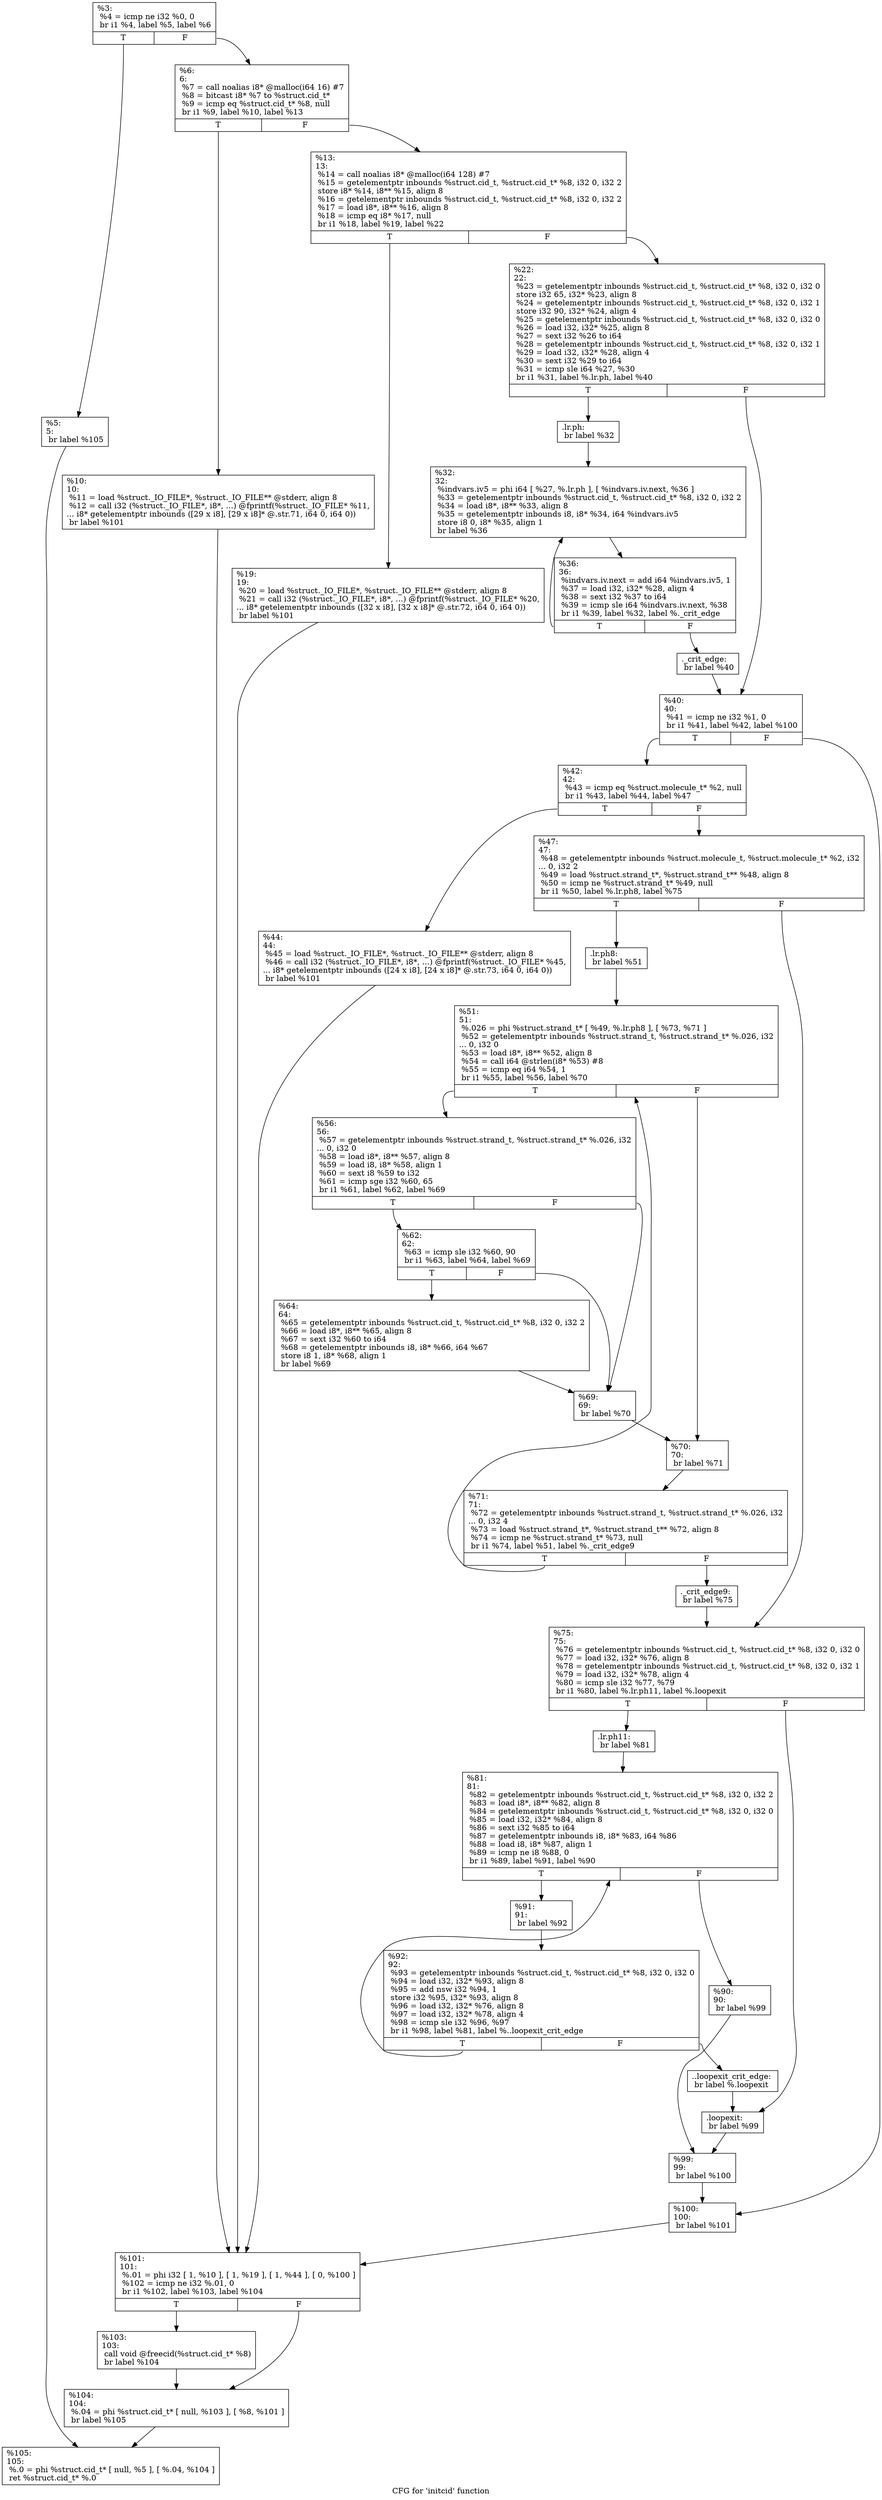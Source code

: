digraph "CFG for 'initcid' function" {
	label="CFG for 'initcid' function";

	Node0x1517a40 [shape=record,label="{%3:\l  %4 = icmp ne i32 %0, 0\l  br i1 %4, label %5, label %6\l|{<s0>T|<s1>F}}"];
	Node0x1517a40:s0 -> Node0x1517b50;
	Node0x1517a40:s1 -> Node0x1517ba0;
	Node0x1517b50 [shape=record,label="{%5:\l5:                                                \l  br label %105\l}"];
	Node0x1517b50 -> Node0x1517bf0;
	Node0x1517ba0 [shape=record,label="{%6:\l6:                                                \l  %7 = call noalias i8* @malloc(i64 16) #7\l  %8 = bitcast i8* %7 to %struct.cid_t*\l  %9 = icmp eq %struct.cid_t* %8, null\l  br i1 %9, label %10, label %13\l|{<s0>T|<s1>F}}"];
	Node0x1517ba0:s0 -> Node0x1517b00;
	Node0x1517ba0:s1 -> Node0x1517e10;
	Node0x1517b00 [shape=record,label="{%10:\l10:                                               \l  %11 = load %struct._IO_FILE*, %struct._IO_FILE** @stderr, align 8\l  %12 = call i32 (%struct._IO_FILE*, i8*, ...) @fprintf(%struct._IO_FILE* %11,\l... i8* getelementptr inbounds ([29 x i8], [29 x i8]* @.str.71, i64 0, i64 0))\l  br label %101\l}"];
	Node0x1517b00 -> Node0x1518080;
	Node0x1517e10 [shape=record,label="{%13:\l13:                                               \l  %14 = call noalias i8* @malloc(i64 128) #7\l  %15 = getelementptr inbounds %struct.cid_t, %struct.cid_t* %8, i32 0, i32 2\l  store i8* %14, i8** %15, align 8\l  %16 = getelementptr inbounds %struct.cid_t, %struct.cid_t* %8, i32 0, i32 2\l  %17 = load i8*, i8** %16, align 8\l  %18 = icmp eq i8* %17, null\l  br i1 %18, label %19, label %22\l|{<s0>T|<s1>F}}"];
	Node0x1517e10:s0 -> Node0x1518490;
	Node0x1517e10:s1 -> Node0x15184e0;
	Node0x1518490 [shape=record,label="{%19:\l19:                                               \l  %20 = load %struct._IO_FILE*, %struct._IO_FILE** @stderr, align 8\l  %21 = call i32 (%struct._IO_FILE*, i8*, ...) @fprintf(%struct._IO_FILE* %20,\l... i8* getelementptr inbounds ([32 x i8], [32 x i8]* @.str.72, i64 0, i64 0))\l  br label %101\l}"];
	Node0x1518490 -> Node0x1518080;
	Node0x15184e0 [shape=record,label="{%22:\l22:                                               \l  %23 = getelementptr inbounds %struct.cid_t, %struct.cid_t* %8, i32 0, i32 0\l  store i32 65, i32* %23, align 8\l  %24 = getelementptr inbounds %struct.cid_t, %struct.cid_t* %8, i32 0, i32 1\l  store i32 90, i32* %24, align 4\l  %25 = getelementptr inbounds %struct.cid_t, %struct.cid_t* %8, i32 0, i32 0\l  %26 = load i32, i32* %25, align 8\l  %27 = sext i32 %26 to i64\l  %28 = getelementptr inbounds %struct.cid_t, %struct.cid_t* %8, i32 0, i32 1\l  %29 = load i32, i32* %28, align 4\l  %30 = sext i32 %29 to i64\l  %31 = icmp sle i64 %27, %30\l  br i1 %31, label %.lr.ph, label %40\l|{<s0>T|<s1>F}}"];
	Node0x15184e0:s0 -> Node0x1518cd0;
	Node0x15184e0:s1 -> Node0x1518e60;
	Node0x1518cd0 [shape=record,label="{.lr.ph:                                           \l  br label %32\l}"];
	Node0x1518cd0 -> Node0x1518f40;
	Node0x1518f40 [shape=record,label="{%32:\l32:                                               \l  %indvars.iv5 = phi i64 [ %27, %.lr.ph ], [ %indvars.iv.next, %36 ]\l  %33 = getelementptr inbounds %struct.cid_t, %struct.cid_t* %8, i32 0, i32 2\l  %34 = load i8*, i8** %33, align 8\l  %35 = getelementptr inbounds i8, i8* %34, i64 %indvars.iv5\l  store i8 0, i8* %35, align 1\l  br label %36\l}"];
	Node0x1518f40 -> Node0x1518ff0;
	Node0x1518ff0 [shape=record,label="{%36:\l36:                                               \l  %indvars.iv.next = add i64 %indvars.iv5, 1\l  %37 = load i32, i32* %28, align 4\l  %38 = sext i32 %37 to i64\l  %39 = icmp sle i64 %indvars.iv.next, %38\l  br i1 %39, label %32, label %._crit_edge\l|{<s0>T|<s1>F}}"];
	Node0x1518ff0:s0 -> Node0x1518f40;
	Node0x1518ff0:s1 -> Node0x15194b0;
	Node0x15194b0 [shape=record,label="{._crit_edge:                                      \l  br label %40\l}"];
	Node0x15194b0 -> Node0x1518e60;
	Node0x1518e60 [shape=record,label="{%40:\l40:                                               \l  %41 = icmp ne i32 %1, 0\l  br i1 %41, label %42, label %100\l|{<s0>T|<s1>F}}"];
	Node0x1518e60:s0 -> Node0x1519660;
	Node0x1518e60:s1 -> Node0x15196b0;
	Node0x1519660 [shape=record,label="{%42:\l42:                                               \l  %43 = icmp eq %struct.molecule_t* %2, null\l  br i1 %43, label %44, label %47\l|{<s0>T|<s1>F}}"];
	Node0x1519660:s0 -> Node0x1519800;
	Node0x1519660:s1 -> Node0x1519850;
	Node0x1519800 [shape=record,label="{%44:\l44:                                               \l  %45 = load %struct._IO_FILE*, %struct._IO_FILE** @stderr, align 8\l  %46 = call i32 (%struct._IO_FILE*, i8*, ...) @fprintf(%struct._IO_FILE* %45,\l... i8* getelementptr inbounds ([24 x i8], [24 x i8]* @.str.73, i64 0, i64 0))\l  br label %101\l}"];
	Node0x1519800 -> Node0x1518080;
	Node0x1519850 [shape=record,label="{%47:\l47:                                               \l  %48 = getelementptr inbounds %struct.molecule_t, %struct.molecule_t* %2, i32\l... 0, i32 2\l  %49 = load %struct.strand_t*, %struct.strand_t** %48, align 8\l  %50 = icmp ne %struct.strand_t* %49, null\l  br i1 %50, label %.lr.ph8, label %75\l|{<s0>T|<s1>F}}"];
	Node0x1519850:s0 -> Node0x151a4e0;
	Node0x1519850:s1 -> Node0x151a590;
	Node0x151a4e0 [shape=record,label="{.lr.ph8:                                          \l  br label %51\l}"];
	Node0x151a4e0 -> Node0x151a670;
	Node0x151a670 [shape=record,label="{%51:\l51:                                               \l  %.026 = phi %struct.strand_t* [ %49, %.lr.ph8 ], [ %73, %71 ]\l  %52 = getelementptr inbounds %struct.strand_t, %struct.strand_t* %.026, i32\l... 0, i32 0\l  %53 = load i8*, i8** %52, align 8\l  %54 = call i64 @strlen(i8* %53) #8\l  %55 = icmp eq i64 %54, 1\l  br i1 %55, label %56, label %70\l|{<s0>T|<s1>F}}"];
	Node0x151a670:s0 -> Node0x151aa80;
	Node0x151a670:s1 -> Node0x151aad0;
	Node0x151aa80 [shape=record,label="{%56:\l56:                                               \l  %57 = getelementptr inbounds %struct.strand_t, %struct.strand_t* %.026, i32\l... 0, i32 0\l  %58 = load i8*, i8** %57, align 8\l  %59 = load i8, i8* %58, align 1\l  %60 = sext i8 %59 to i32\l  %61 = icmp sge i32 %60, 65\l  br i1 %61, label %62, label %69\l|{<s0>T|<s1>F}}"];
	Node0x151aa80:s0 -> Node0x151ade0;
	Node0x151aa80:s1 -> Node0x151ae30;
	Node0x151ade0 [shape=record,label="{%62:\l62:                                               \l  %63 = icmp sle i32 %60, 90\l  br i1 %63, label %64, label %69\l|{<s0>T|<s1>F}}"];
	Node0x151ade0:s0 -> Node0x151afc0;
	Node0x151ade0:s1 -> Node0x151ae30;
	Node0x151afc0 [shape=record,label="{%64:\l64:                                               \l  %65 = getelementptr inbounds %struct.cid_t, %struct.cid_t* %8, i32 0, i32 2\l  %66 = load i8*, i8** %65, align 8\l  %67 = sext i32 %60 to i64\l  %68 = getelementptr inbounds i8, i8* %66, i64 %67\l  store i8 1, i8* %68, align 1\l  br label %69\l}"];
	Node0x151afc0 -> Node0x151ae30;
	Node0x151ae30 [shape=record,label="{%69:\l69:                                               \l  br label %70\l}"];
	Node0x151ae30 -> Node0x151aad0;
	Node0x151aad0 [shape=record,label="{%70:\l70:                                               \l  br label %71\l}"];
	Node0x151aad0 -> Node0x151a6f0;
	Node0x151a6f0 [shape=record,label="{%71:\l71:                                               \l  %72 = getelementptr inbounds %struct.strand_t, %struct.strand_t* %.026, i32\l... 0, i32 4\l  %73 = load %struct.strand_t*, %struct.strand_t** %72, align 8\l  %74 = icmp ne %struct.strand_t* %73, null\l  br i1 %74, label %51, label %._crit_edge9\l|{<s0>T|<s1>F}}"];
	Node0x151a6f0:s0 -> Node0x151a670;
	Node0x151a6f0:s1 -> Node0x151b590;
	Node0x151b590 [shape=record,label="{._crit_edge9:                                     \l  br label %75\l}"];
	Node0x151b590 -> Node0x151a590;
	Node0x151a590 [shape=record,label="{%75:\l75:                                               \l  %76 = getelementptr inbounds %struct.cid_t, %struct.cid_t* %8, i32 0, i32 0\l  %77 = load i32, i32* %76, align 8\l  %78 = getelementptr inbounds %struct.cid_t, %struct.cid_t* %8, i32 0, i32 1\l  %79 = load i32, i32* %78, align 4\l  %80 = icmp sle i32 %77, %79\l  br i1 %80, label %.lr.ph11, label %.loopexit\l|{<s0>T|<s1>F}}"];
	Node0x151a590:s0 -> Node0x151b940;
	Node0x151a590:s1 -> Node0x151ba20;
	Node0x151b940 [shape=record,label="{.lr.ph11:                                         \l  br label %81\l}"];
	Node0x151b940 -> Node0x151bb90;
	Node0x151bb90 [shape=record,label="{%81:\l81:                                               \l  %82 = getelementptr inbounds %struct.cid_t, %struct.cid_t* %8, i32 0, i32 2\l  %83 = load i8*, i8** %82, align 8\l  %84 = getelementptr inbounds %struct.cid_t, %struct.cid_t* %8, i32 0, i32 0\l  %85 = load i32, i32* %84, align 8\l  %86 = sext i32 %85 to i64\l  %87 = getelementptr inbounds i8, i8* %83, i64 %86\l  %88 = load i8, i8* %87, align 1\l  %89 = icmp ne i8 %88, 0\l  br i1 %89, label %91, label %90\l|{<s0>T|<s1>F}}"];
	Node0x151bb90:s0 -> Node0x151bf90;
	Node0x151bb90:s1 -> Node0x151bfe0;
	Node0x151bfe0 [shape=record,label="{%90:\l90:                                               \l  br label %99\l}"];
	Node0x151bfe0 -> Node0x151c0c0;
	Node0x151bf90 [shape=record,label="{%91:\l91:                                               \l  br label %92\l}"];
	Node0x151bf90 -> Node0x151c170;
	Node0x151c170 [shape=record,label="{%92:\l92:                                               \l  %93 = getelementptr inbounds %struct.cid_t, %struct.cid_t* %8, i32 0, i32 0\l  %94 = load i32, i32* %93, align 8\l  %95 = add nsw i32 %94, 1\l  store i32 %95, i32* %93, align 8\l  %96 = load i32, i32* %76, align 8\l  %97 = load i32, i32* %78, align 4\l  %98 = icmp sle i32 %96, %97\l  br i1 %98, label %81, label %..loopexit_crit_edge\l|{<s0>T|<s1>F}}"];
	Node0x151c170:s0 -> Node0x151bb90;
	Node0x151c170:s1 -> Node0x151c570;
	Node0x151c570 [shape=record,label="{..loopexit_crit_edge:                             \l  br label %.loopexit\l}"];
	Node0x151c570 -> Node0x151ba20;
	Node0x151ba20 [shape=record,label="{.loopexit:                                        \l  br label %99\l}"];
	Node0x151ba20 -> Node0x151c0c0;
	Node0x151c0c0 [shape=record,label="{%99:\l99:                                               \l  br label %100\l}"];
	Node0x151c0c0 -> Node0x15196b0;
	Node0x15196b0 [shape=record,label="{%100:\l100:                                              \l  br label %101\l}"];
	Node0x15196b0 -> Node0x1518080;
	Node0x1518080 [shape=record,label="{%101:\l101:                                              \l  %.01 = phi i32 [ 1, %10 ], [ 1, %19 ], [ 1, %44 ], [ 0, %100 ]\l  %102 = icmp ne i32 %.01, 0\l  br i1 %102, label %103, label %104\l|{<s0>T|<s1>F}}"];
	Node0x1518080:s0 -> Node0x151c920;
	Node0x1518080:s1 -> Node0x151c970;
	Node0x151c920 [shape=record,label="{%103:\l103:                                              \l  call void @freecid(%struct.cid_t* %8)\l  br label %104\l}"];
	Node0x151c920 -> Node0x151c970;
	Node0x151c970 [shape=record,label="{%104:\l104:                                              \l  %.04 = phi %struct.cid_t* [ null, %103 ], [ %8, %101 ]\l  br label %105\l}"];
	Node0x151c970 -> Node0x1517bf0;
	Node0x1517bf0 [shape=record,label="{%105:\l105:                                              \l  %.0 = phi %struct.cid_t* [ null, %5 ], [ %.04, %104 ]\l  ret %struct.cid_t* %.0\l}"];
}
